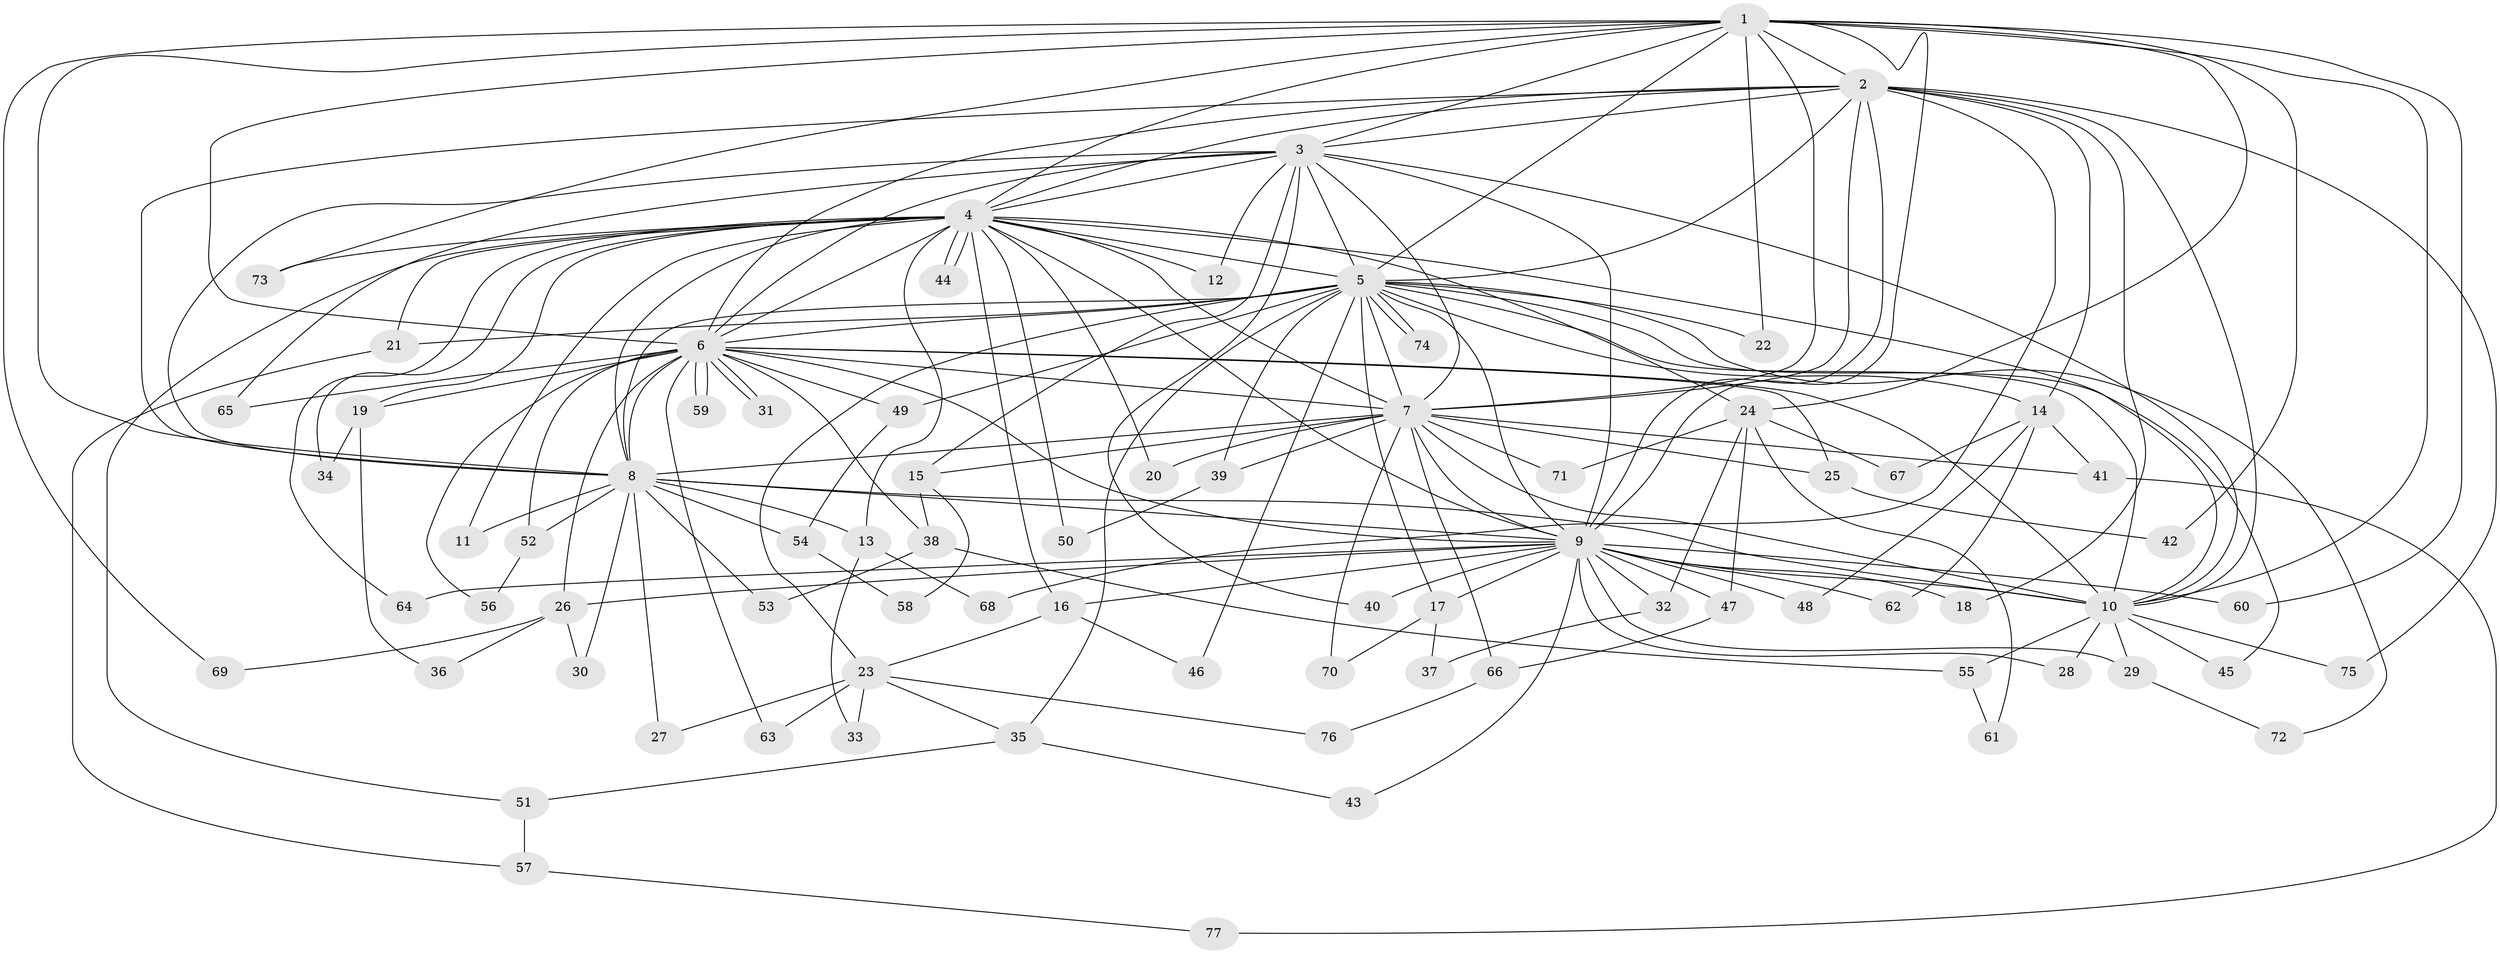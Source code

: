 // Generated by graph-tools (version 1.1) at 2025/25/03/09/25 03:25:39]
// undirected, 77 vertices, 179 edges
graph export_dot {
graph [start="1"]
  node [color=gray90,style=filled];
  1;
  2;
  3;
  4;
  5;
  6;
  7;
  8;
  9;
  10;
  11;
  12;
  13;
  14;
  15;
  16;
  17;
  18;
  19;
  20;
  21;
  22;
  23;
  24;
  25;
  26;
  27;
  28;
  29;
  30;
  31;
  32;
  33;
  34;
  35;
  36;
  37;
  38;
  39;
  40;
  41;
  42;
  43;
  44;
  45;
  46;
  47;
  48;
  49;
  50;
  51;
  52;
  53;
  54;
  55;
  56;
  57;
  58;
  59;
  60;
  61;
  62;
  63;
  64;
  65;
  66;
  67;
  68;
  69;
  70;
  71;
  72;
  73;
  74;
  75;
  76;
  77;
  1 -- 2;
  1 -- 3;
  1 -- 4;
  1 -- 5;
  1 -- 6;
  1 -- 7;
  1 -- 8;
  1 -- 9;
  1 -- 10;
  1 -- 22;
  1 -- 24;
  1 -- 42;
  1 -- 60;
  1 -- 69;
  1 -- 73;
  2 -- 3;
  2 -- 4;
  2 -- 5;
  2 -- 6;
  2 -- 7;
  2 -- 8;
  2 -- 9;
  2 -- 10;
  2 -- 14;
  2 -- 18;
  2 -- 68;
  2 -- 75;
  3 -- 4;
  3 -- 5;
  3 -- 6;
  3 -- 7;
  3 -- 8;
  3 -- 9;
  3 -- 10;
  3 -- 12;
  3 -- 15;
  3 -- 40;
  3 -- 65;
  4 -- 5;
  4 -- 6;
  4 -- 7;
  4 -- 8;
  4 -- 9;
  4 -- 10;
  4 -- 11;
  4 -- 12;
  4 -- 13;
  4 -- 16;
  4 -- 19;
  4 -- 20;
  4 -- 21;
  4 -- 24;
  4 -- 34;
  4 -- 44;
  4 -- 44;
  4 -- 50;
  4 -- 51;
  4 -- 64;
  4 -- 73;
  5 -- 6;
  5 -- 7;
  5 -- 8;
  5 -- 9;
  5 -- 10;
  5 -- 14;
  5 -- 17;
  5 -- 21;
  5 -- 22;
  5 -- 23;
  5 -- 35;
  5 -- 39;
  5 -- 45;
  5 -- 46;
  5 -- 49;
  5 -- 72;
  5 -- 74;
  5 -- 74;
  6 -- 7;
  6 -- 8;
  6 -- 9;
  6 -- 10;
  6 -- 19;
  6 -- 25;
  6 -- 26;
  6 -- 31;
  6 -- 31;
  6 -- 38;
  6 -- 49;
  6 -- 52;
  6 -- 56;
  6 -- 59;
  6 -- 59;
  6 -- 63;
  6 -- 65;
  7 -- 8;
  7 -- 9;
  7 -- 10;
  7 -- 15;
  7 -- 20;
  7 -- 25;
  7 -- 39;
  7 -- 41;
  7 -- 66;
  7 -- 70;
  7 -- 71;
  8 -- 9;
  8 -- 10;
  8 -- 11;
  8 -- 13;
  8 -- 27;
  8 -- 30;
  8 -- 52;
  8 -- 53;
  8 -- 54;
  9 -- 10;
  9 -- 16;
  9 -- 17;
  9 -- 18;
  9 -- 26;
  9 -- 28;
  9 -- 29;
  9 -- 32;
  9 -- 40;
  9 -- 43;
  9 -- 47;
  9 -- 48;
  9 -- 60;
  9 -- 62;
  9 -- 64;
  10 -- 28;
  10 -- 29;
  10 -- 45;
  10 -- 55;
  10 -- 75;
  13 -- 33;
  13 -- 68;
  14 -- 41;
  14 -- 48;
  14 -- 62;
  14 -- 67;
  15 -- 38;
  15 -- 58;
  16 -- 23;
  16 -- 46;
  17 -- 37;
  17 -- 70;
  19 -- 34;
  19 -- 36;
  21 -- 57;
  23 -- 27;
  23 -- 33;
  23 -- 35;
  23 -- 63;
  23 -- 76;
  24 -- 32;
  24 -- 47;
  24 -- 61;
  24 -- 67;
  24 -- 71;
  25 -- 42;
  26 -- 30;
  26 -- 36;
  26 -- 69;
  29 -- 72;
  32 -- 37;
  35 -- 43;
  35 -- 51;
  38 -- 53;
  38 -- 55;
  39 -- 50;
  41 -- 77;
  47 -- 66;
  49 -- 54;
  51 -- 57;
  52 -- 56;
  54 -- 58;
  55 -- 61;
  57 -- 77;
  66 -- 76;
}
